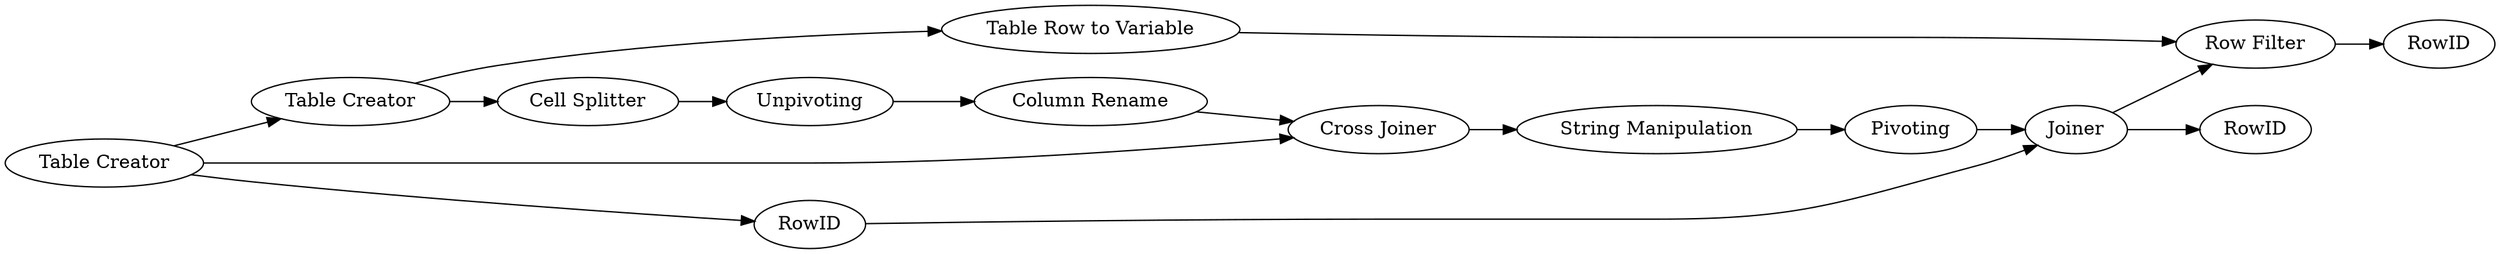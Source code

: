 digraph {
	1659 -> 6
	1663 -> 6
	1677 -> 1678
	4 -> 5
	1676 -> 1675
	5 -> 1659
	1663 -> 1672
	2 -> 1677
	1663 -> 2
	1675 -> 1678
	1678 -> 1670
	286 -> 1676
	6 -> 286
	1672 -> 1675
	1675 -> 1674
	2 -> 4
	5 [label=Unpivoting]
	1663 [label="Table Creator"]
	1674 [label=RowID]
	1659 [label="Column Rename"]
	1677 [label="Table Row to Variable"]
	4 [label="Cell Splitter"]
	1675 [label=Joiner]
	1678 [label="Row Filter"]
	1670 [label=RowID]
	6 [label="Cross Joiner"]
	1672 [label=RowID]
	286 [label="String Manipulation"]
	2 [label="Table Creator"]
	1676 [label=Pivoting]
	rankdir=LR
}
